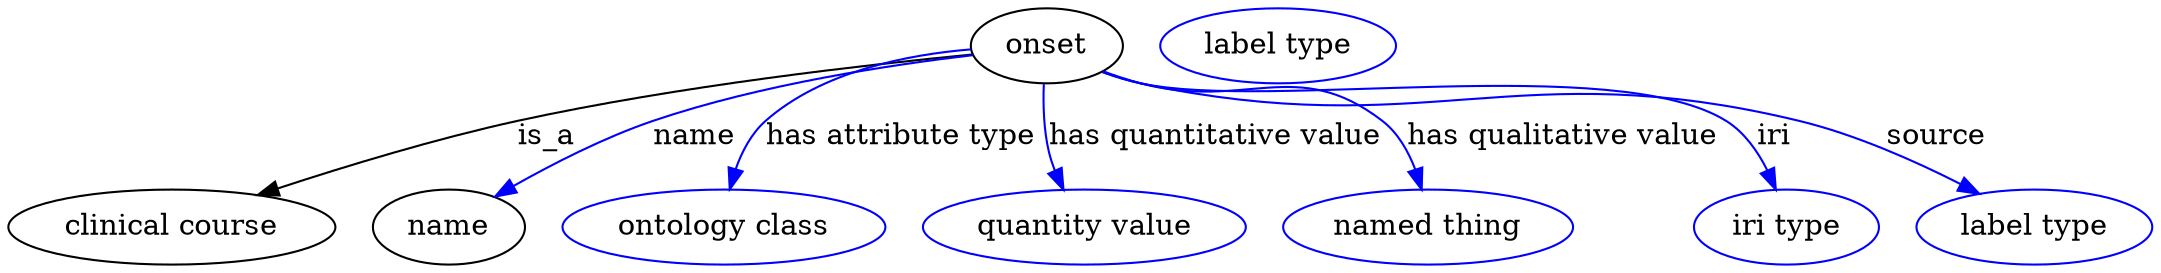 digraph {
	graph [bb="0,0,1029.2,123"];
	node [label="\N"];
	onset	 [height=0.5,
		label=onset,
		pos="498.64,105",
		width=1.011];
	"clinical course"	 [height=0.5,
		pos="78.643,18",
		width=2.1845];
	onset -> "clinical course"	 [label=is_a,
		lp="258.64,61.5",
		pos="e,121.48,33.2 462.57,101.69 413.03,96.74 321.37,86.112 244.64,69 206.11,60.406 163.56,47.259 131.19,36.466"];
	name	 [height=0.5,
		pos="211.64,18",
		width=1.011];
	onset -> name	 [color=blue,
		label=name,
		lp="329.64,61.5",
		pos="e,234.54,32.37 462.66,101.31 424.02,96.624 361.24,86.905 309.64,69 286.44,60.948 261.93,48.192 243.23,37.452",
		style=solid];
	"has attribute type"	 [color=blue,
		height=0.5,
		label="ontology class",
		pos="343.64,18",
		width=2.1484];
	onset -> "has attribute type"	 [color=blue,
		label="has attribute type",
		lp="428.64,61.5",
		pos="e,346.58,36.42 463.98,99.412 429.09,93.161 378.39,82.166 363.64,69 356.91,62.991 352.42,54.431 349.44,46.036",
		style=solid];
	"has quantitative value"	 [color=blue,
		height=0.5,
		label="quantity value",
		pos="516.64,18",
		width=2.1484];
	onset -> "has quantitative value"	 [color=blue,
		label="has quantitative value",
		lp="579.64,61.5",
		pos="e,506.26,36.141 497.17,86.832 496.82,76.991 497.14,64.691 499.64,54 500.31,51.161 501.22,48.28 502.27,45.448",
		style=solid];
	"has qualitative value"	 [color=blue,
		height=0.5,
		label="named thing",
		pos="681.64,18",
		width=1.9318];
	onset -> "has qualitative value"	 [color=blue,
		label="has qualitative value",
		lp="746.14,61.5",
		pos="e,678.44,36.07 525.91,92.95 531.68,90.723 537.8,88.6 543.64,87 593.96,73.224 618.39,100.94 659.64,69 667.12,63.21 672.1,54.37 675.39,\
45.667",
		style=solid];
	iri	 [color=blue,
		height=0.5,
		label="iri type",
		pos="853.64,18",
		width=1.2277];
	onset -> iri	 [color=blue,
		label=iri,
		lp="847.64,61.5",
		pos="e,848.34,36.019 525.33,92.724 531.25,90.455 537.57,88.372 543.64,87 604.68,73.208 771.59,102.18 824.64,69 833.42,63.509 839.8,54.334 \
844.31,45.268",
		style=solid];
	source	 [color=blue,
		height=0.5,
		label="label type",
		pos="972.64,18",
		width=1.5707];
	onset -> source	 [color=blue,
		label=source,
		lp="926.14,61.5",
		pos="e,945.34,33.766 525.32,92.691 531.24,90.425 537.56,88.351 543.64,87 680.96,56.479 723.02,102.5 859.64,69 886.41,62.437 914.67,49.68 \
936.24,38.567",
		style=solid];
	attribute_name	 [color=blue,
		height=0.5,
		label="label type",
		pos="609.64,105",
		width=1.5707];
}
